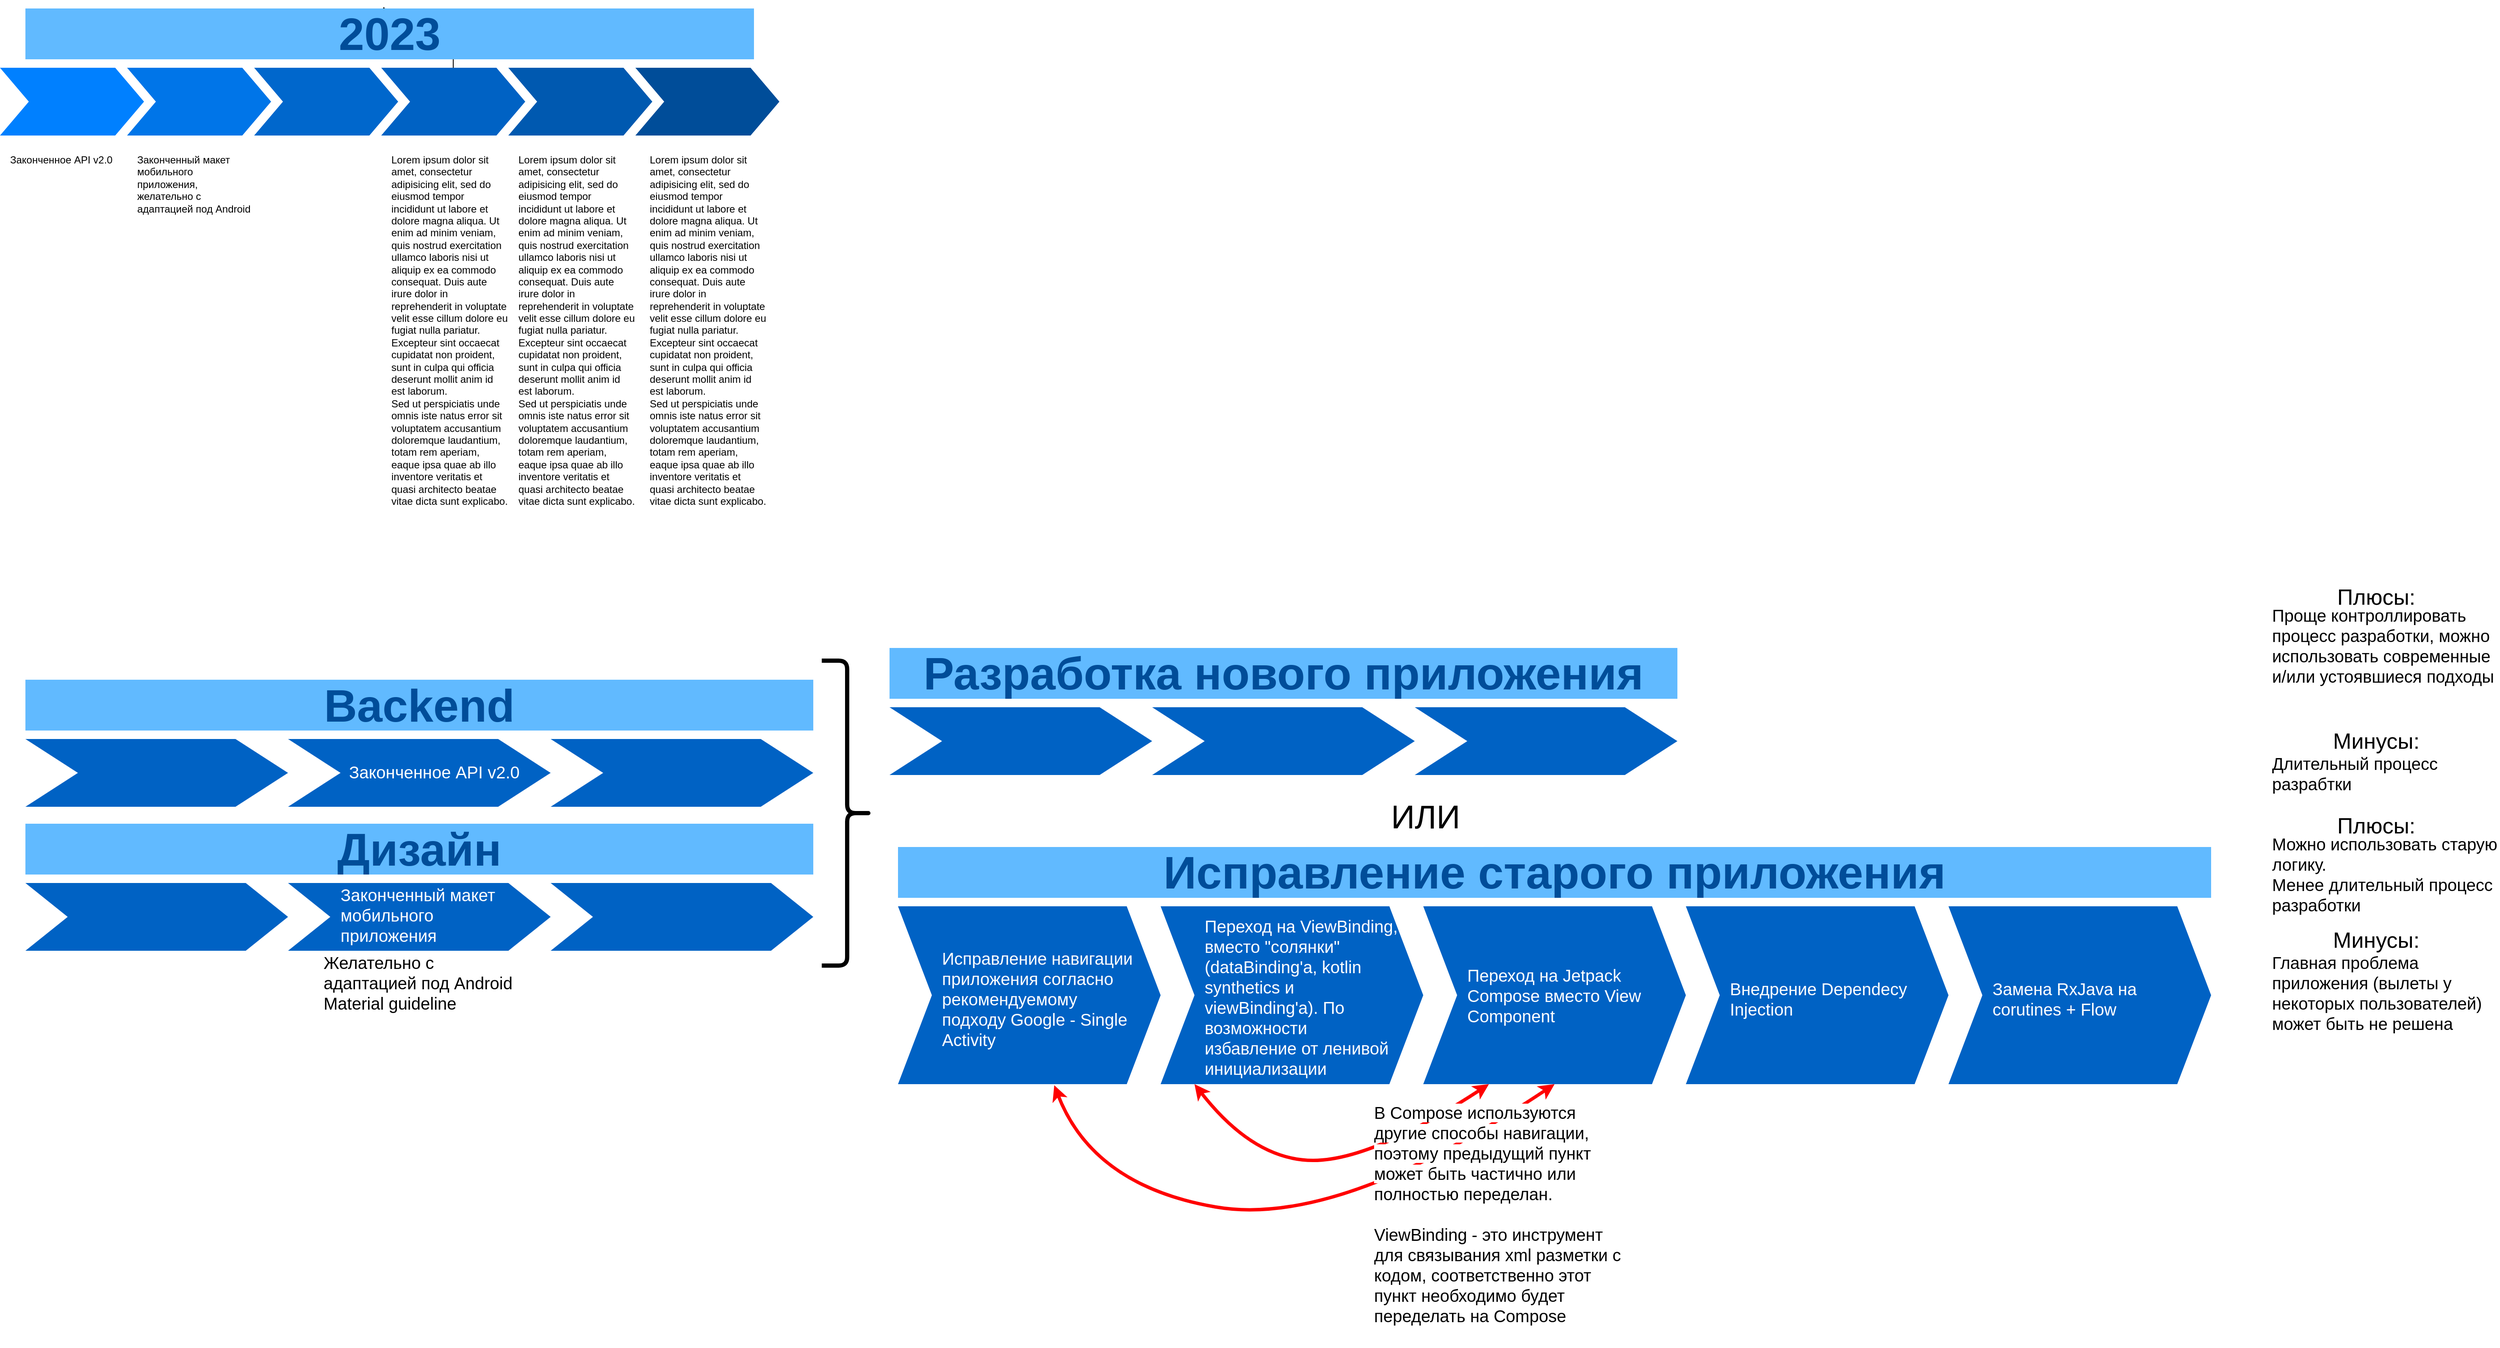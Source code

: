 <mxfile version="20.7.4"><diagram name="Page-1" id="d9b1e647-80fa-b4a2-5024-87a742678bcc"><mxGraphModel dx="2575" dy="1071" grid="1" gridSize="10" guides="1" tooltips="1" connect="1" arrows="1" fold="1" page="1" pageScale="1" pageWidth="1100" pageHeight="850" background="none" math="0" shadow="0"><root><mxCell id="0"/><mxCell id="1" parent="0"/><mxCell id="oJH1U_21za3gGdr921TM-35" value="" style="shape=step;whiteSpace=wrap;html=1;fontSize=28;fillColor=#0062C4;fontColor=#FFFFFF;strokeColor=none;size=0.161;" parent="1" vertex="1"><mxGeometry x="430" y="1142.5" width="310" height="80" as="geometry"/></mxCell><mxCell id="57fe6abec08f04cb-1" value="" style="shape=step;whiteSpace=wrap;html=1;fontSize=28;fillColor=#0080FF;fontColor=#FFFFFF;strokeColor=none;" parent="1" vertex="1"><mxGeometry x="90" y="180" width="170" height="80" as="geometry"/></mxCell><mxCell id="57fe6abec08f04cb-2" value="" style="shape=step;whiteSpace=wrap;html=1;fontSize=28;fillColor=#0075E8;fontColor=#FFFFFF;strokeColor=none;" parent="1" vertex="1"><mxGeometry x="240" y="180" width="170" height="80" as="geometry"/></mxCell><mxCell id="57fe6abec08f04cb-3" value="" style="shape=step;whiteSpace=wrap;html=1;fontSize=28;fillColor=#0067CC;fontColor=#FFFFFF;strokeColor=none;" parent="1" vertex="1"><mxGeometry x="390" y="180" width="170" height="80" as="geometry"/></mxCell><mxCell id="G60FbXxJEo00F9jVDiu4-1" value="&amp;nbsp;" style="edgeStyle=orthogonalEdgeStyle;rounded=0;orthogonalLoop=1;jettySize=auto;html=1;entryX=0.492;entryY=-0.033;entryDx=0;entryDy=0;entryPerimeter=0;" edge="1" parent="1" source="57fe6abec08f04cb-4" target="57fe6abec08f04cb-7"><mxGeometry relative="1" as="geometry"/></mxCell><mxCell id="57fe6abec08f04cb-4" value="" style="shape=step;whiteSpace=wrap;html=1;fontSize=28;fillColor=#0062C4;fontColor=#FFFFFF;strokeColor=none;" parent="1" vertex="1"><mxGeometry x="540" y="180" width="170" height="80" as="geometry"/></mxCell><mxCell id="57fe6abec08f04cb-5" value="" style="shape=step;whiteSpace=wrap;html=1;fontSize=28;fillColor=#0059B0;fontColor=#FFFFFF;strokeColor=none;" parent="1" vertex="1"><mxGeometry x="690" y="180" width="170" height="80" as="geometry"/></mxCell><mxCell id="57fe6abec08f04cb-6" value="" style="shape=step;whiteSpace=wrap;html=1;fontSize=28;fillColor=#004D99;fontColor=#FFFFFF;strokeColor=none;" parent="1" vertex="1"><mxGeometry x="840" y="180" width="170" height="80" as="geometry"/></mxCell><mxCell id="57fe6abec08f04cb-7" value="2023" style="text;html=1;strokeColor=none;fillColor=#61BAFF;align=center;verticalAlign=middle;whiteSpace=wrap;fontSize=54;fontStyle=1;fontColor=#004D99;" parent="1" vertex="1"><mxGeometry x="120" y="110" width="860" height="60" as="geometry"/></mxCell><mxCell id="57fe6abec08f04cb-8" value="Законченное API v2.0" style="text;spacingTop=-5;fillColor=#ffffff;whiteSpace=wrap;html=1;align=left;fontSize=12;fontFamily=Helvetica;fillColor=none;strokeColor=none;" parent="1" vertex="1"><mxGeometry x="100" y="280" width="140" height="470" as="geometry"/></mxCell><mxCell id="57fe6abec08f04cb-9" value="Законченный макет мобильного приложения, желательно с адаптацией под Android" style="text;spacingTop=-5;fillColor=#ffffff;whiteSpace=wrap;html=1;align=left;fontSize=12;fontFamily=Helvetica;fillColor=none;strokeColor=none;" parent="1" vertex="1"><mxGeometry x="250" y="280" width="140" height="470" as="geometry"/></mxCell><mxCell id="57fe6abec08f04cb-10" value="&amp;nbsp;" style="text;spacingTop=-5;fillColor=#ffffff;whiteSpace=wrap;html=1;align=left;fontSize=12;fontFamily=Helvetica;fillColor=none;strokeColor=none;" parent="1" vertex="1"><mxGeometry x="400" y="280" width="140" height="470" as="geometry"/></mxCell><mxCell id="57fe6abec08f04cb-11" value="Lorem ipsum dolor sit amet, consectetur adipisicing elit, sed do eiusmod tempor incididunt ut labore et dolore magna aliqua. Ut enim ad minim veniam, quis nostrud exercitation ullamco laboris nisi ut aliquip ex ea commodo consequat. Duis aute irure dolor in reprehenderit in voluptate velit esse cillum dolore eu fugiat nulla pariatur. Excepteur sint occaecat cupidatat non proident, sunt in culpa qui officia deserunt mollit anim id est laborum.&lt;br&gt;Sed ut perspiciatis unde omnis iste natus error sit voluptatem accusantium doloremque laudantium, totam rem aperiam, eaque ipsa quae ab illo inventore veritatis et quasi architecto beatae vitae dicta sunt explicabo." style="text;spacingTop=-5;fillColor=#ffffff;whiteSpace=wrap;html=1;align=left;fontSize=12;fontFamily=Helvetica;fillColor=none;strokeColor=none;" parent="1" vertex="1"><mxGeometry x="550" y="280" width="140" height="470" as="geometry"/></mxCell><mxCell id="57fe6abec08f04cb-12" value="Lorem ipsum dolor sit amet, consectetur adipisicing elit, sed do eiusmod tempor incididunt ut labore et dolore magna aliqua. Ut enim ad minim veniam, quis nostrud exercitation ullamco laboris nisi ut aliquip ex ea commodo consequat. Duis aute irure dolor in reprehenderit in voluptate velit esse cillum dolore eu fugiat nulla pariatur. Excepteur sint occaecat cupidatat non proident, sunt in culpa qui officia deserunt mollit anim id est laborum.&lt;br&gt;Sed ut perspiciatis unde omnis iste natus error sit voluptatem accusantium doloremque laudantium, totam rem aperiam, eaque ipsa quae ab illo inventore veritatis et quasi architecto beatae vitae dicta sunt explicabo." style="text;spacingTop=-5;fillColor=#ffffff;whiteSpace=wrap;html=1;align=left;fontSize=12;fontFamily=Helvetica;fillColor=none;strokeColor=none;" parent="1" vertex="1"><mxGeometry x="700" y="280" width="140" height="470" as="geometry"/></mxCell><mxCell id="57fe6abec08f04cb-13" value="Lorem ipsum dolor sit amet, consectetur adipisicing elit, sed do eiusmod tempor incididunt ut labore et dolore magna aliqua. Ut enim ad minim veniam, quis nostrud exercitation ullamco laboris nisi ut aliquip ex ea commodo consequat. Duis aute irure dolor in reprehenderit in voluptate velit esse cillum dolore eu fugiat nulla pariatur. Excepteur sint occaecat cupidatat non proident, sunt in culpa qui officia deserunt mollit anim id est laborum.&lt;br&gt;Sed ut perspiciatis unde omnis iste natus error sit voluptatem accusantium doloremque laudantium, totam rem aperiam, eaque ipsa quae ab illo inventore veritatis et quasi architecto beatae vitae dicta sunt explicabo." style="text;spacingTop=-5;fillColor=#ffffff;whiteSpace=wrap;html=1;align=left;fontSize=12;fontFamily=Helvetica;fillColor=none;strokeColor=none;" parent="1" vertex="1"><mxGeometry x="855" y="280" width="140" height="470" as="geometry"/></mxCell><mxCell id="oJH1U_21za3gGdr921TM-7" value="&lt;div&gt;Backend&lt;/div&gt;" style="text;html=1;strokeColor=none;fillColor=#61BAFF;align=center;verticalAlign=middle;whiteSpace=wrap;fontSize=54;fontStyle=1;fontColor=#004D99;" parent="1" vertex="1"><mxGeometry x="120" y="902.5" width="930" height="60" as="geometry"/></mxCell><mxCell id="oJH1U_21za3gGdr921TM-15" value="" style="shape=step;whiteSpace=wrap;html=1;fontSize=28;fillColor=#0062C4;fontColor=#FFFFFF;strokeColor=none;" parent="1" vertex="1"><mxGeometry x="430" y="972.5" width="310" height="80" as="geometry"/></mxCell><mxCell id="oJH1U_21za3gGdr921TM-14" value="&lt;font style=&quot;font-size: 20px;&quot; color=&quot;#ffffff&quot;&gt;Законченное API v2.0&lt;/font&gt;" style="text;spacingTop=-5;fillColor=#ffffff;whiteSpace=wrap;html=1;align=left;fontSize=12;fontFamily=Helvetica;fillColor=none;strokeColor=none;" parent="1" vertex="1"><mxGeometry x="500" y="997.5" width="210" height="30" as="geometry"/></mxCell><mxCell id="oJH1U_21za3gGdr921TM-16" value="" style="shape=step;whiteSpace=wrap;html=1;fontSize=28;fillColor=#0062C4;fontColor=#FFFFFF;strokeColor=none;" parent="1" vertex="1"><mxGeometry x="120" y="972.5" width="310" height="80" as="geometry"/></mxCell><mxCell id="oJH1U_21za3gGdr921TM-18" value="" style="shape=step;whiteSpace=wrap;html=1;fontSize=28;fillColor=#0062C4;fontColor=#FFFFFF;strokeColor=none;" parent="1" vertex="1"><mxGeometry x="740" y="972.5" width="310" height="80" as="geometry"/></mxCell><mxCell id="oJH1U_21za3gGdr921TM-20" value="Дизайн" style="text;html=1;strokeColor=none;fillColor=#61BAFF;align=center;verticalAlign=middle;whiteSpace=wrap;fontSize=54;fontStyle=1;fontColor=#004D99;" parent="1" vertex="1"><mxGeometry x="120" y="1072.5" width="930" height="60" as="geometry"/></mxCell><mxCell id="oJH1U_21za3gGdr921TM-27" value="&lt;div&gt;&lt;font style=&quot;font-size: 20px;&quot;&gt;Желательно с адаптацией под Android Material guideline&lt;br&gt;&lt;/font&gt;&lt;/div&gt;&lt;div&gt;&lt;font style=&quot;font-size: 20px;&quot;&gt;&lt;br&gt;&lt;/font&gt;&lt;/div&gt;" style="text;spacingTop=-5;fillColor=#ffffff;whiteSpace=wrap;html=1;align=left;fontSize=12;fontFamily=Helvetica;fillColor=none;strokeColor=none;" parent="1" vertex="1"><mxGeometry x="470" y="1222.5" width="240" height="77.5" as="geometry"/></mxCell><mxCell id="oJH1U_21za3gGdr921TM-28" value="Разработка нового приложения" style="text;html=1;strokeColor=none;fillColor=#61BAFF;align=center;verticalAlign=middle;whiteSpace=wrap;fontSize=54;fontStyle=1;fontColor=#004D99;" parent="1" vertex="1"><mxGeometry x="1140" y="865" width="930" height="60" as="geometry"/></mxCell><mxCell id="oJH1U_21za3gGdr921TM-29" value="" style="shape=step;whiteSpace=wrap;html=1;fontSize=28;fillColor=#0062C4;fontColor=#FFFFFF;strokeColor=none;" parent="1" vertex="1"><mxGeometry x="1450" y="935" width="310" height="80" as="geometry"/></mxCell><mxCell id="oJH1U_21za3gGdr921TM-31" value="" style="shape=step;whiteSpace=wrap;html=1;fontSize=28;fillColor=#0062C4;fontColor=#FFFFFF;strokeColor=none;" parent="1" vertex="1"><mxGeometry x="1140" y="935" width="310" height="80" as="geometry"/></mxCell><mxCell id="oJH1U_21za3gGdr921TM-32" value="" style="shape=step;whiteSpace=wrap;html=1;fontSize=28;fillColor=#0062C4;fontColor=#FFFFFF;strokeColor=none;" parent="1" vertex="1"><mxGeometry x="1760" y="935" width="310" height="80" as="geometry"/></mxCell><mxCell id="oJH1U_21za3gGdr921TM-33" value="&lt;div&gt;&lt;font style=&quot;font-size: 20px;&quot; color=&quot;#ffffff&quot;&gt;Законченный макет&lt;/font&gt;&lt;/div&gt;&lt;div&gt;&lt;font style=&quot;font-size: 20px;&quot; color=&quot;#ffffff&quot;&gt;мобильного приложения&lt;br&gt;&lt;/font&gt;&lt;/div&gt;" style="text;spacingTop=-5;fillColor=#ffffff;whiteSpace=wrap;html=1;align=left;fontSize=12;fontFamily=Helvetica;fillColor=none;strokeColor=none;" parent="1" vertex="1"><mxGeometry x="490" y="1142.5" width="210" height="85" as="geometry"/></mxCell><mxCell id="oJH1U_21za3gGdr921TM-39" value="Исправление старого приложения" style="text;html=1;strokeColor=none;fillColor=#61BAFF;align=center;verticalAlign=middle;whiteSpace=wrap;fontSize=54;fontStyle=1;fontColor=#004D99;" parent="1" vertex="1"><mxGeometry x="1150" y="1100" width="1550" height="60" as="geometry"/></mxCell><mxCell id="oJH1U_21za3gGdr921TM-41" value="" style="shape=step;whiteSpace=wrap;html=1;fontSize=28;fillColor=#0062C4;fontColor=#FFFFFF;strokeColor=none;size=0.129;" parent="1" vertex="1"><mxGeometry x="1150" y="1170" width="310" height="210" as="geometry"/></mxCell><mxCell id="oJH1U_21za3gGdr921TM-43" value="&lt;font style=&quot;font-size: 39px;&quot;&gt;ИЛИ&lt;/font&gt;" style="text;spacingTop=-5;fillColor=#ffffff;whiteSpace=wrap;html=1;align=left;fontSize=12;fontFamily=Helvetica;fillColor=none;strokeColor=none;" parent="1" vertex="1"><mxGeometry x="1730" y="1040" width="90" height="40" as="geometry"/></mxCell><mxCell id="oJH1U_21za3gGdr921TM-44" value="" style="shape=curlyBracket;whiteSpace=wrap;html=1;rounded=1;flipH=1;labelPosition=right;verticalLabelPosition=middle;align=left;verticalAlign=middle;fontSize=39;fontColor=#FFFFFF;strokeWidth=5;" parent="1" vertex="1"><mxGeometry x="1060" y="880" width="60" height="360" as="geometry"/></mxCell><mxCell id="oJH1U_21za3gGdr921TM-45" value="&lt;div style=&quot;font-size: 21px;&quot;&gt;&lt;font style=&quot;font-size: 26px;&quot;&gt;Плюсы:&lt;/font&gt;&lt;/div&gt;" style="text;spacingTop=-5;fillColor=#ffffff;whiteSpace=wrap;html=1;align=center;fontSize=12;fontFamily=Helvetica;fillColor=none;strokeColor=none;" parent="1" vertex="1"><mxGeometry x="2770" y="787.5" width="250" height="35" as="geometry"/></mxCell><mxCell id="oJH1U_21za3gGdr921TM-46" value="&lt;div&gt;&lt;font style=&quot;font-size: 20px;&quot;&gt;Проще контроллировать&lt;/font&gt;&lt;/div&gt;&lt;div&gt;&lt;font style=&quot;font-size: 20px;&quot;&gt;процесс разработки, можно использовать современные и/или устоявшиеся подходы&lt;/font&gt;&lt;/div&gt;&lt;div&gt;&lt;font style=&quot;font-size: 20px;&quot;&gt;&lt;br&gt;&lt;/font&gt;&lt;/div&gt;" style="text;spacingTop=-5;fillColor=#ffffff;whiteSpace=wrap;html=1;align=left;fontSize=12;fontFamily=Helvetica;fillColor=none;strokeColor=none;" parent="1" vertex="1"><mxGeometry x="2770" y="812.5" width="270" height="125" as="geometry"/></mxCell><mxCell id="oJH1U_21za3gGdr921TM-51" value="&lt;div style=&quot;font-size: 21px;&quot;&gt;&lt;font style=&quot;font-size: 26px;&quot;&gt;Минусы:&lt;/font&gt;&lt;/div&gt;" style="text;spacingTop=-5;fillColor=#ffffff;whiteSpace=wrap;html=1;align=center;fontSize=12;fontFamily=Helvetica;fillColor=none;strokeColor=none;" parent="1" vertex="1"><mxGeometry x="2770" y="957.5" width="250" height="35" as="geometry"/></mxCell><mxCell id="oJH1U_21za3gGdr921TM-53" value="&lt;font style=&quot;font-size: 20px;&quot;&gt;Длительный процесс разрабтки&lt;br&gt;&lt;/font&gt;" style="text;spacingTop=-5;fillColor=#ffffff;whiteSpace=wrap;html=1;align=left;fontSize=12;fontFamily=Helvetica;fillColor=none;strokeColor=none;" parent="1" vertex="1"><mxGeometry x="2770" y="987.5" width="270" height="50" as="geometry"/></mxCell><mxCell id="oJH1U_21za3gGdr921TM-54" value="&lt;div style=&quot;font-size: 21px;&quot;&gt;&lt;font style=&quot;font-size: 26px;&quot;&gt;Плюсы:&lt;/font&gt;&lt;/div&gt;" style="text;spacingTop=-5;fillColor=#ffffff;whiteSpace=wrap;html=1;align=center;fontSize=12;fontFamily=Helvetica;fillColor=none;strokeColor=none;" parent="1" vertex="1"><mxGeometry x="2770" y="1057.5" width="250" height="35" as="geometry"/></mxCell><mxCell id="oJH1U_21za3gGdr921TM-55" value="&lt;div&gt;&lt;font style=&quot;font-size: 20px;&quot;&gt;Можно использовать старую логику.&lt;br&gt;&lt;/font&gt;&lt;/div&gt;&lt;div&gt;&lt;font style=&quot;font-size: 20px;&quot;&gt;Менее длительный процесс разработки&lt;/font&gt;&lt;/div&gt;" style="text;spacingTop=-5;fillColor=#ffffff;whiteSpace=wrap;html=1;align=left;fontSize=12;fontFamily=Helvetica;fillColor=none;strokeColor=none;" parent="1" vertex="1"><mxGeometry x="2770" y="1082.5" width="270" height="100" as="geometry"/></mxCell><mxCell id="oJH1U_21za3gGdr921TM-56" value="&lt;div style=&quot;font-size: 21px;&quot;&gt;&lt;font style=&quot;font-size: 26px;&quot;&gt;Минусы:&lt;/font&gt;&lt;/div&gt;" style="text;spacingTop=-5;fillColor=#ffffff;whiteSpace=wrap;html=1;align=center;fontSize=12;fontFamily=Helvetica;fillColor=none;strokeColor=none;" parent="1" vertex="1"><mxGeometry x="2770" y="1192.5" width="250" height="35" as="geometry"/></mxCell><mxCell id="oJH1U_21za3gGdr921TM-57" value="&lt;div&gt;&lt;font style=&quot;font-size: 20px;&quot;&gt;Главная проблема приложения (вылеты у некоторых пользователей) может быть не решена&lt;br&gt;&lt;/font&gt;&lt;/div&gt;&lt;div&gt;&lt;font style=&quot;font-size: 20px;&quot;&gt;&lt;br&gt;&lt;/font&gt;&lt;/div&gt;" style="text;spacingTop=-5;fillColor=#ffffff;whiteSpace=wrap;html=1;align=left;fontSize=12;fontFamily=Helvetica;fillColor=none;strokeColor=none;" parent="1" vertex="1"><mxGeometry x="2770" y="1222.5" width="270" height="120" as="geometry"/></mxCell><mxCell id="oJH1U_21za3gGdr921TM-62" value="&lt;div&gt;&lt;font style=&quot;font-size: 20px;&quot; color=&quot;#ffffff&quot;&gt;Исправление навигации приложения согласно рекомендуемому подходу Google - Single Activity&lt;br&gt;&lt;/font&gt;&lt;/div&gt;" style="text;spacingTop=-5;fillColor=#ffffff;whiteSpace=wrap;html=1;align=left;fontSize=12;fontFamily=Helvetica;fillColor=none;strokeColor=none;" parent="1" vertex="1"><mxGeometry x="1200" y="1217.5" width="230" height="125" as="geometry"/></mxCell><mxCell id="oJH1U_21za3gGdr921TM-63" value="" style="shape=step;whiteSpace=wrap;html=1;fontSize=28;fillColor=#0062C4;fontColor=#FFFFFF;strokeColor=none;size=0.161;" parent="1" vertex="1"><mxGeometry x="740" y="1142.5" width="310" height="80" as="geometry"/></mxCell><mxCell id="oJH1U_21za3gGdr921TM-64" value="" style="shape=step;whiteSpace=wrap;html=1;fontSize=28;fillColor=#0062C4;fontColor=#FFFFFF;strokeColor=none;size=0.161;" parent="1" vertex="1"><mxGeometry x="120" y="1142.5" width="310" height="80" as="geometry"/></mxCell><mxCell id="oJH1U_21za3gGdr921TM-65" value="" style="shape=step;whiteSpace=wrap;html=1;fontSize=28;fillColor=#0062C4;fontColor=#FFFFFF;strokeColor=none;size=0.129;" parent="1" vertex="1"><mxGeometry x="1460" y="1170" width="310" height="210" as="geometry"/></mxCell><mxCell id="oJH1U_21za3gGdr921TM-66" value="&lt;div&gt;&lt;font style=&quot;font-size: 20px;&quot; color=&quot;#ffffff&quot;&gt;Переход на ViewBinding, вместо &quot;солянки&quot; (dataBinding'a, kotlin synthetics и viewBinding'a). По возможности избавление от ленивой инициализации&lt;br&gt;&lt;/font&gt;&lt;/div&gt;" style="text;spacingTop=-5;fillColor=#ffffff;whiteSpace=wrap;html=1;align=left;fontSize=12;fontFamily=Helvetica;fillColor=none;strokeColor=none;" parent="1" vertex="1"><mxGeometry x="1510" y="1180" width="230" height="190" as="geometry"/></mxCell><mxCell id="oJH1U_21za3gGdr921TM-67" value="" style="shape=step;whiteSpace=wrap;html=1;fontSize=28;fillColor=#0062C4;fontColor=#FFFFFF;strokeColor=none;size=0.129;" parent="1" vertex="1"><mxGeometry x="1770" y="1170" width="310" height="210" as="geometry"/></mxCell><mxCell id="oJH1U_21za3gGdr921TM-68" value="&lt;div&gt;&lt;font style=&quot;font-size: 20px;&quot; color=&quot;#ffffff&quot;&gt;Переход на Jetpack Compose вместо View Component&lt;br&gt;&lt;/font&gt;&lt;/div&gt;" style="text;spacingTop=-5;fillColor=#ffffff;whiteSpace=wrap;html=1;align=left;fontSize=12;fontFamily=Helvetica;fillColor=none;strokeColor=none;" parent="1" vertex="1"><mxGeometry x="1820" y="1238" width="230" height="75" as="geometry"/></mxCell><mxCell id="oJH1U_21za3gGdr921TM-71" value="" style="shape=step;whiteSpace=wrap;html=1;fontSize=28;fillColor=#0062C4;fontColor=#FFFFFF;strokeColor=none;size=0.129;" parent="1" vertex="1"><mxGeometry x="2080" y="1170" width="310" height="210" as="geometry"/></mxCell><mxCell id="oJH1U_21za3gGdr921TM-72" value="&lt;div&gt;&lt;font style=&quot;font-size: 20px;&quot; color=&quot;#ffffff&quot;&gt;Внедрение Dependecy Injection&lt;br&gt;&lt;/font&gt;&lt;/div&gt;" style="text;spacingTop=-5;fillColor=#ffffff;whiteSpace=wrap;html=1;align=left;fontSize=12;fontFamily=Helvetica;fillColor=none;strokeColor=none;" parent="1" vertex="1"><mxGeometry x="2130" y="1254" width="230" height="52" as="geometry"/></mxCell><mxCell id="oJH1U_21za3gGdr921TM-73" value="&amp;nbsp;" style="text;whiteSpace=wrap;html=1;fontSize=20;fontColor=#FFFFFF;" parent="1" vertex="1"><mxGeometry x="2340" y="1350" width="40" height="50" as="geometry"/></mxCell><mxCell id="oJH1U_21za3gGdr921TM-75" value="" style="endArrow=classic;startArrow=classic;html=1;fontSize=20;fontColor=#FFFFFF;exitX=0.595;exitY=1.006;exitDx=0;exitDy=0;exitPerimeter=0;curved=1;strokeWidth=4;strokeColor=#FF0000;entryX=0.5;entryY=1;entryDx=0;entryDy=0;" parent="1" source="oJH1U_21za3gGdr921TM-41" target="oJH1U_21za3gGdr921TM-67" edge="1"><mxGeometry width="50" height="50" relative="1" as="geometry"><mxPoint x="1480" y="1450" as="sourcePoint"/><mxPoint x="1680" y="1450" as="targetPoint"/><Array as="points"><mxPoint x="1380" y="1500"/><mxPoint x="1670" y="1550"/></Array></mxGeometry></mxCell><mxCell id="oJH1U_21za3gGdr921TM-78" value="" style="endArrow=classic;startArrow=classic;html=1;fontSize=20;fontColor=#FFFFFF;exitX=0.595;exitY=1.006;exitDx=0;exitDy=0;exitPerimeter=0;curved=1;strokeWidth=4;strokeColor=#FF0000;entryX=0.25;entryY=1;entryDx=0;entryDy=0;" parent="1" target="oJH1U_21za3gGdr921TM-67" edge="1"><mxGeometry width="50" height="50" relative="1" as="geometry"><mxPoint x="1500.0" y="1380.0" as="sourcePoint"/><mxPoint x="1996.31" y="1380.0" as="targetPoint"/><Array as="points"><mxPoint x="1570" y="1470"/><mxPoint x="1710" y="1470"/></Array></mxGeometry></mxCell><mxCell id="oJH1U_21za3gGdr921TM-80" value="&lt;div&gt;&lt;font style=&quot;font-size: 20px; background-color: rgb(255, 255, 255);&quot;&gt;В Compose используются другие способы навигации, поэтому предыдущий пункт может быть частично или полностью переделан.&lt;/font&gt;&lt;/div&gt;&lt;div&gt;&lt;font style=&quot;font-size: 20px; background-color: rgb(255, 255, 255);&quot;&gt;&lt;br&gt;&lt;/font&gt;&lt;/div&gt;&lt;div&gt;&lt;font style=&quot;font-size: 20px; background-color: rgb(255, 255, 255);&quot;&gt;ViewBinding - это инструмент для связывания xml разметки с кодом, соответственно этот пункт необходимо будет переделать на Compose&lt;/font&gt;&lt;/div&gt;&lt;div&gt;&lt;font style=&quot;font-size: 20px; background-color: rgb(255, 255, 255);&quot;&gt;&lt;br&gt;&lt;/font&gt;&lt;/div&gt;" style="text;spacingTop=-5;fillColor=#ffffff;whiteSpace=wrap;html=1;align=left;fontSize=12;fontFamily=Helvetica;fillColor=none;strokeColor=none;" parent="1" vertex="1"><mxGeometry x="1710" y="1400" width="300" height="270" as="geometry"/></mxCell><mxCell id="oJH1U_21za3gGdr921TM-84" value="&amp;nbsp;" style="text;whiteSpace=wrap;html=1;fontSize=20;fontColor=#000000;" parent="1" vertex="1"><mxGeometry x="1300" y="1010" width="40" height="50" as="geometry"/></mxCell><mxCell id="G60FbXxJEo00F9jVDiu4-2" value="" style="shape=step;whiteSpace=wrap;html=1;fontSize=28;fillColor=#0062C4;fontColor=#FFFFFF;strokeColor=none;size=0.129;" vertex="1" parent="1"><mxGeometry x="2390" y="1170" width="310" height="210" as="geometry"/></mxCell><mxCell id="G60FbXxJEo00F9jVDiu4-3" value="&lt;div&gt;&lt;font style=&quot;font-size: 20px;&quot; color=&quot;#ffffff&quot;&gt;Замена RxJava на corutines + Flow&lt;br&gt;&lt;/font&gt;&lt;/div&gt;" style="text;spacingTop=-5;fillColor=#ffffff;whiteSpace=wrap;html=1;align=left;fontSize=12;fontFamily=Helvetica;fillColor=none;strokeColor=none;" vertex="1" parent="1"><mxGeometry x="2440" y="1254" width="230" height="52" as="geometry"/></mxCell></root></mxGraphModel></diagram></mxfile>